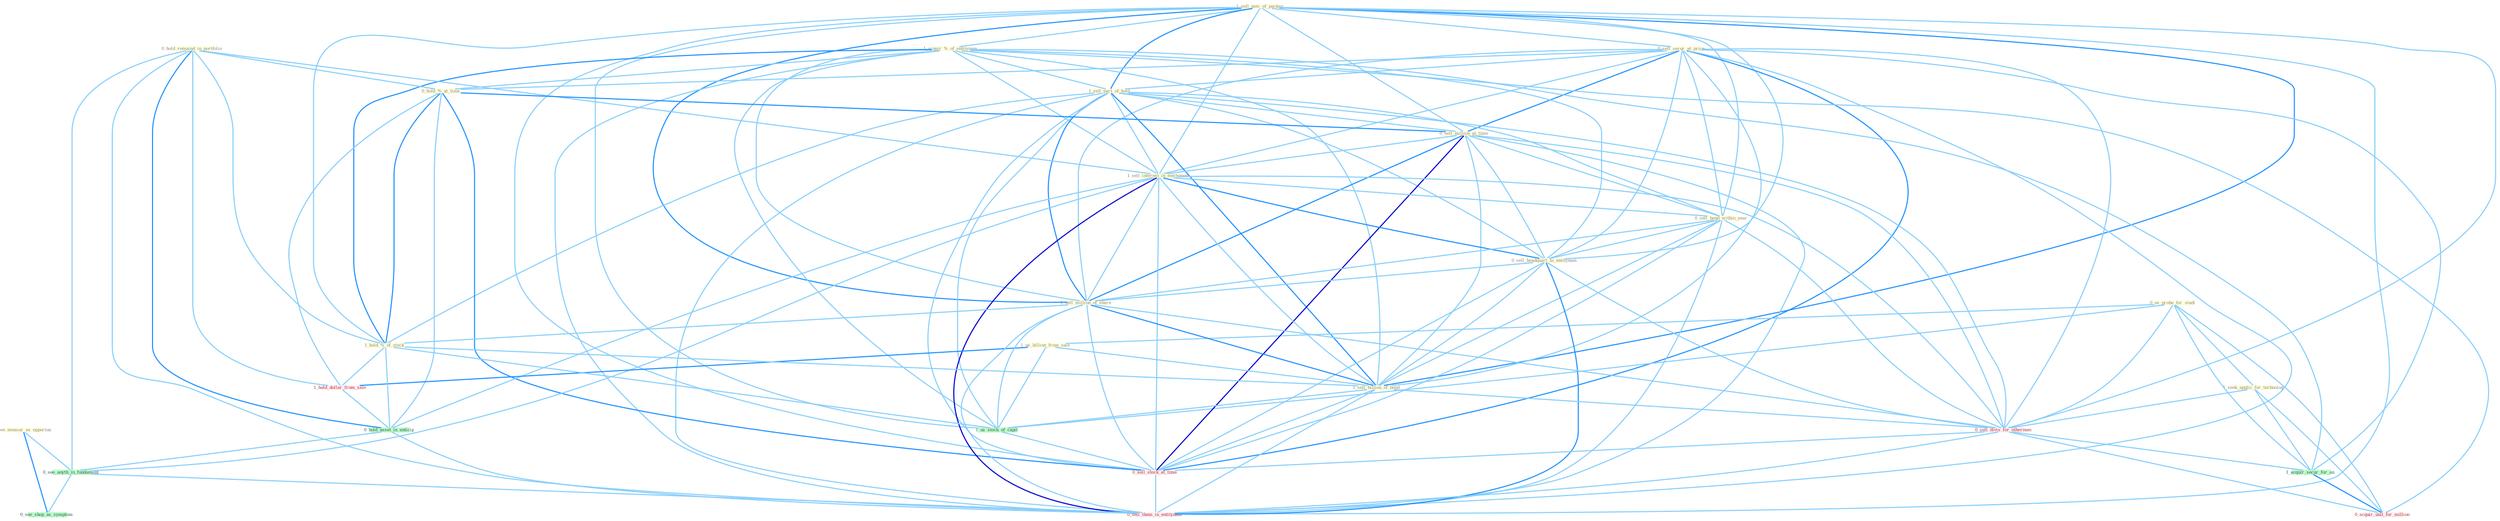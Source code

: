 Graph G{ 
    node
    [shape=polygon,style=filled,width=.5,height=.06,color="#BDFCC9",fixedsize=true,fontsize=4,
    fontcolor="#2f4f4f"];
    {node
    [color="#ffffe0", fontcolor="#8b7d6b"] "1_sell_piec_of_packag " "0_sell_secur_at_price " "1_acquir_%_of_entitynam " "1_sell_part_of_hold " "0_hold_remaind_in_portfolio " "0_us_probe_for_studi " "0_hold_%_at_time " "0_see_measur_as_opportun " "0_sell_million_at_time " "1_sell_interest_in_entitynam " "0_sell_bond_within_year " "1_us_billion_from_sale " "0_sell_headquart_to_entitynam " "1_sell_million_of_share " "1_hold_%_of_stock " "1_sell_billion_of_bond " "1_seek_applic_for_technolog "}
{node [color="#fff0f5", fontcolor="#b22222"] "0_sell_divis_for_othernum " "1_hold_dollar_from_sale " "0_sell_stock_at_time " "0_acquir_unit_for_million " "0_sell_them_in_entitynam "}
edge [color="#B0E2FF"];

	"1_sell_piec_of_packag " -- "0_sell_secur_at_price " [w="1", color="#87cefa" ];
	"1_sell_piec_of_packag " -- "1_acquir_%_of_entitynam " [w="1", color="#87cefa" ];
	"1_sell_piec_of_packag " -- "1_sell_part_of_hold " [w="2", color="#1e90ff" , len=0.8];
	"1_sell_piec_of_packag " -- "0_sell_million_at_time " [w="1", color="#87cefa" ];
	"1_sell_piec_of_packag " -- "1_sell_interest_in_entitynam " [w="1", color="#87cefa" ];
	"1_sell_piec_of_packag " -- "0_sell_bond_within_year " [w="1", color="#87cefa" ];
	"1_sell_piec_of_packag " -- "0_sell_headquart_to_entitynam " [w="1", color="#87cefa" ];
	"1_sell_piec_of_packag " -- "1_sell_million_of_share " [w="2", color="#1e90ff" , len=0.8];
	"1_sell_piec_of_packag " -- "1_hold_%_of_stock " [w="1", color="#87cefa" ];
	"1_sell_piec_of_packag " -- "1_sell_billion_of_bond " [w="2", color="#1e90ff" , len=0.8];
	"1_sell_piec_of_packag " -- "0_sell_divis_for_othernum " [w="1", color="#87cefa" ];
	"1_sell_piec_of_packag " -- "1_us_stock_of_capit " [w="1", color="#87cefa" ];
	"1_sell_piec_of_packag " -- "0_sell_stock_at_time " [w="1", color="#87cefa" ];
	"1_sell_piec_of_packag " -- "0_sell_them_in_entitynam " [w="1", color="#87cefa" ];
	"0_sell_secur_at_price " -- "1_sell_part_of_hold " [w="1", color="#87cefa" ];
	"0_sell_secur_at_price " -- "0_hold_%_at_time " [w="1", color="#87cefa" ];
	"0_sell_secur_at_price " -- "0_sell_million_at_time " [w="2", color="#1e90ff" , len=0.8];
	"0_sell_secur_at_price " -- "1_sell_interest_in_entitynam " [w="1", color="#87cefa" ];
	"0_sell_secur_at_price " -- "0_sell_bond_within_year " [w="1", color="#87cefa" ];
	"0_sell_secur_at_price " -- "0_sell_headquart_to_entitynam " [w="1", color="#87cefa" ];
	"0_sell_secur_at_price " -- "1_sell_million_of_share " [w="1", color="#87cefa" ];
	"0_sell_secur_at_price " -- "1_sell_billion_of_bond " [w="1", color="#87cefa" ];
	"0_sell_secur_at_price " -- "0_sell_divis_for_othernum " [w="1", color="#87cefa" ];
	"0_sell_secur_at_price " -- "1_acquir_secur_for_an " [w="1", color="#87cefa" ];
	"0_sell_secur_at_price " -- "0_sell_stock_at_time " [w="2", color="#1e90ff" , len=0.8];
	"0_sell_secur_at_price " -- "0_sell_them_in_entitynam " [w="1", color="#87cefa" ];
	"1_acquir_%_of_entitynam " -- "1_sell_part_of_hold " [w="1", color="#87cefa" ];
	"1_acquir_%_of_entitynam " -- "0_hold_%_at_time " [w="1", color="#87cefa" ];
	"1_acquir_%_of_entitynam " -- "1_sell_interest_in_entitynam " [w="1", color="#87cefa" ];
	"1_acquir_%_of_entitynam " -- "0_sell_headquart_to_entitynam " [w="1", color="#87cefa" ];
	"1_acquir_%_of_entitynam " -- "1_sell_million_of_share " [w="1", color="#87cefa" ];
	"1_acquir_%_of_entitynam " -- "1_hold_%_of_stock " [w="2", color="#1e90ff" , len=0.8];
	"1_acquir_%_of_entitynam " -- "1_sell_billion_of_bond " [w="1", color="#87cefa" ];
	"1_acquir_%_of_entitynam " -- "1_acquir_secur_for_an " [w="1", color="#87cefa" ];
	"1_acquir_%_of_entitynam " -- "1_us_stock_of_capit " [w="1", color="#87cefa" ];
	"1_acquir_%_of_entitynam " -- "0_acquir_unit_for_million " [w="1", color="#87cefa" ];
	"1_acquir_%_of_entitynam " -- "0_sell_them_in_entitynam " [w="1", color="#87cefa" ];
	"1_sell_part_of_hold " -- "0_sell_million_at_time " [w="1", color="#87cefa" ];
	"1_sell_part_of_hold " -- "1_sell_interest_in_entitynam " [w="1", color="#87cefa" ];
	"1_sell_part_of_hold " -- "0_sell_bond_within_year " [w="1", color="#87cefa" ];
	"1_sell_part_of_hold " -- "0_sell_headquart_to_entitynam " [w="1", color="#87cefa" ];
	"1_sell_part_of_hold " -- "1_sell_million_of_share " [w="2", color="#1e90ff" , len=0.8];
	"1_sell_part_of_hold " -- "1_hold_%_of_stock " [w="1", color="#87cefa" ];
	"1_sell_part_of_hold " -- "1_sell_billion_of_bond " [w="2", color="#1e90ff" , len=0.8];
	"1_sell_part_of_hold " -- "0_sell_divis_for_othernum " [w="1", color="#87cefa" ];
	"1_sell_part_of_hold " -- "1_us_stock_of_capit " [w="1", color="#87cefa" ];
	"1_sell_part_of_hold " -- "0_sell_stock_at_time " [w="1", color="#87cefa" ];
	"1_sell_part_of_hold " -- "0_sell_them_in_entitynam " [w="1", color="#87cefa" ];
	"0_hold_remaind_in_portfolio " -- "0_hold_%_at_time " [w="1", color="#87cefa" ];
	"0_hold_remaind_in_portfolio " -- "1_sell_interest_in_entitynam " [w="1", color="#87cefa" ];
	"0_hold_remaind_in_portfolio " -- "1_hold_%_of_stock " [w="1", color="#87cefa" ];
	"0_hold_remaind_in_portfolio " -- "1_hold_dollar_from_sale " [w="1", color="#87cefa" ];
	"0_hold_remaind_in_portfolio " -- "0_hold_asset_in_anticip " [w="2", color="#1e90ff" , len=0.8];
	"0_hold_remaind_in_portfolio " -- "0_see_anyth_in_fundament " [w="1", color="#87cefa" ];
	"0_hold_remaind_in_portfolio " -- "0_sell_them_in_entitynam " [w="1", color="#87cefa" ];
	"0_us_probe_for_studi " -- "1_us_billion_from_sale " [w="1", color="#87cefa" ];
	"0_us_probe_for_studi " -- "1_seek_applic_for_technolog " [w="1", color="#87cefa" ];
	"0_us_probe_for_studi " -- "0_sell_divis_for_othernum " [w="1", color="#87cefa" ];
	"0_us_probe_for_studi " -- "1_acquir_secur_for_an " [w="1", color="#87cefa" ];
	"0_us_probe_for_studi " -- "1_us_stock_of_capit " [w="1", color="#87cefa" ];
	"0_us_probe_for_studi " -- "0_acquir_unit_for_million " [w="1", color="#87cefa" ];
	"0_hold_%_at_time " -- "0_sell_million_at_time " [w="2", color="#1e90ff" , len=0.8];
	"0_hold_%_at_time " -- "1_hold_%_of_stock " [w="2", color="#1e90ff" , len=0.8];
	"0_hold_%_at_time " -- "1_hold_dollar_from_sale " [w="1", color="#87cefa" ];
	"0_hold_%_at_time " -- "0_hold_asset_in_anticip " [w="1", color="#87cefa" ];
	"0_hold_%_at_time " -- "0_sell_stock_at_time " [w="2", color="#1e90ff" , len=0.8];
	"0_see_measur_as_opportun " -- "0_see_anyth_in_fundament " [w="1", color="#87cefa" ];
	"0_see_measur_as_opportun " -- "0_see_shop_as_symptom " [w="2", color="#1e90ff" , len=0.8];
	"0_sell_million_at_time " -- "1_sell_interest_in_entitynam " [w="1", color="#87cefa" ];
	"0_sell_million_at_time " -- "0_sell_bond_within_year " [w="1", color="#87cefa" ];
	"0_sell_million_at_time " -- "0_sell_headquart_to_entitynam " [w="1", color="#87cefa" ];
	"0_sell_million_at_time " -- "1_sell_million_of_share " [w="2", color="#1e90ff" , len=0.8];
	"0_sell_million_at_time " -- "1_sell_billion_of_bond " [w="1", color="#87cefa" ];
	"0_sell_million_at_time " -- "0_sell_divis_for_othernum " [w="1", color="#87cefa" ];
	"0_sell_million_at_time " -- "0_sell_stock_at_time " [w="3", color="#0000cd" , len=0.6];
	"0_sell_million_at_time " -- "0_sell_them_in_entitynam " [w="1", color="#87cefa" ];
	"1_sell_interest_in_entitynam " -- "0_sell_bond_within_year " [w="1", color="#87cefa" ];
	"1_sell_interest_in_entitynam " -- "0_sell_headquart_to_entitynam " [w="2", color="#1e90ff" , len=0.8];
	"1_sell_interest_in_entitynam " -- "1_sell_million_of_share " [w="1", color="#87cefa" ];
	"1_sell_interest_in_entitynam " -- "1_sell_billion_of_bond " [w="1", color="#87cefa" ];
	"1_sell_interest_in_entitynam " -- "0_sell_divis_for_othernum " [w="1", color="#87cefa" ];
	"1_sell_interest_in_entitynam " -- "0_hold_asset_in_anticip " [w="1", color="#87cefa" ];
	"1_sell_interest_in_entitynam " -- "0_sell_stock_at_time " [w="1", color="#87cefa" ];
	"1_sell_interest_in_entitynam " -- "0_see_anyth_in_fundament " [w="1", color="#87cefa" ];
	"1_sell_interest_in_entitynam " -- "0_sell_them_in_entitynam " [w="3", color="#0000cd" , len=0.6];
	"0_sell_bond_within_year " -- "0_sell_headquart_to_entitynam " [w="1", color="#87cefa" ];
	"0_sell_bond_within_year " -- "1_sell_million_of_share " [w="1", color="#87cefa" ];
	"0_sell_bond_within_year " -- "1_sell_billion_of_bond " [w="1", color="#87cefa" ];
	"0_sell_bond_within_year " -- "0_sell_divis_for_othernum " [w="1", color="#87cefa" ];
	"0_sell_bond_within_year " -- "0_sell_stock_at_time " [w="1", color="#87cefa" ];
	"0_sell_bond_within_year " -- "0_sell_them_in_entitynam " [w="1", color="#87cefa" ];
	"1_us_billion_from_sale " -- "1_sell_billion_of_bond " [w="1", color="#87cefa" ];
	"1_us_billion_from_sale " -- "1_us_stock_of_capit " [w="1", color="#87cefa" ];
	"1_us_billion_from_sale " -- "1_hold_dollar_from_sale " [w="2", color="#1e90ff" , len=0.8];
	"0_sell_headquart_to_entitynam " -- "1_sell_million_of_share " [w="1", color="#87cefa" ];
	"0_sell_headquart_to_entitynam " -- "1_sell_billion_of_bond " [w="1", color="#87cefa" ];
	"0_sell_headquart_to_entitynam " -- "0_sell_divis_for_othernum " [w="1", color="#87cefa" ];
	"0_sell_headquart_to_entitynam " -- "0_sell_stock_at_time " [w="1", color="#87cefa" ];
	"0_sell_headquart_to_entitynam " -- "0_sell_them_in_entitynam " [w="2", color="#1e90ff" , len=0.8];
	"1_sell_million_of_share " -- "1_hold_%_of_stock " [w="1", color="#87cefa" ];
	"1_sell_million_of_share " -- "1_sell_billion_of_bond " [w="2", color="#1e90ff" , len=0.8];
	"1_sell_million_of_share " -- "0_sell_divis_for_othernum " [w="1", color="#87cefa" ];
	"1_sell_million_of_share " -- "1_us_stock_of_capit " [w="1", color="#87cefa" ];
	"1_sell_million_of_share " -- "0_sell_stock_at_time " [w="1", color="#87cefa" ];
	"1_sell_million_of_share " -- "0_sell_them_in_entitynam " [w="1", color="#87cefa" ];
	"1_hold_%_of_stock " -- "1_sell_billion_of_bond " [w="1", color="#87cefa" ];
	"1_hold_%_of_stock " -- "1_us_stock_of_capit " [w="1", color="#87cefa" ];
	"1_hold_%_of_stock " -- "1_hold_dollar_from_sale " [w="1", color="#87cefa" ];
	"1_hold_%_of_stock " -- "0_hold_asset_in_anticip " [w="1", color="#87cefa" ];
	"1_sell_billion_of_bond " -- "0_sell_divis_for_othernum " [w="1", color="#87cefa" ];
	"1_sell_billion_of_bond " -- "1_us_stock_of_capit " [w="1", color="#87cefa" ];
	"1_sell_billion_of_bond " -- "0_sell_stock_at_time " [w="1", color="#87cefa" ];
	"1_sell_billion_of_bond " -- "0_sell_them_in_entitynam " [w="1", color="#87cefa" ];
	"1_seek_applic_for_technolog " -- "0_sell_divis_for_othernum " [w="1", color="#87cefa" ];
	"1_seek_applic_for_technolog " -- "1_acquir_secur_for_an " [w="1", color="#87cefa" ];
	"1_seek_applic_for_technolog " -- "0_acquir_unit_for_million " [w="1", color="#87cefa" ];
	"0_sell_divis_for_othernum " -- "1_acquir_secur_for_an " [w="1", color="#87cefa" ];
	"0_sell_divis_for_othernum " -- "0_sell_stock_at_time " [w="1", color="#87cefa" ];
	"0_sell_divis_for_othernum " -- "0_acquir_unit_for_million " [w="1", color="#87cefa" ];
	"0_sell_divis_for_othernum " -- "0_sell_them_in_entitynam " [w="1", color="#87cefa" ];
	"1_acquir_secur_for_an " -- "0_acquir_unit_for_million " [w="2", color="#1e90ff" , len=0.8];
	"1_us_stock_of_capit " -- "0_sell_stock_at_time " [w="1", color="#87cefa" ];
	"1_hold_dollar_from_sale " -- "0_hold_asset_in_anticip " [w="1", color="#87cefa" ];
	"0_hold_asset_in_anticip " -- "0_see_anyth_in_fundament " [w="1", color="#87cefa" ];
	"0_hold_asset_in_anticip " -- "0_sell_them_in_entitynam " [w="1", color="#87cefa" ];
	"0_sell_stock_at_time " -- "0_sell_them_in_entitynam " [w="1", color="#87cefa" ];
	"0_see_anyth_in_fundament " -- "0_see_shop_as_symptom " [w="1", color="#87cefa" ];
	"0_see_anyth_in_fundament " -- "0_sell_them_in_entitynam " [w="1", color="#87cefa" ];
}